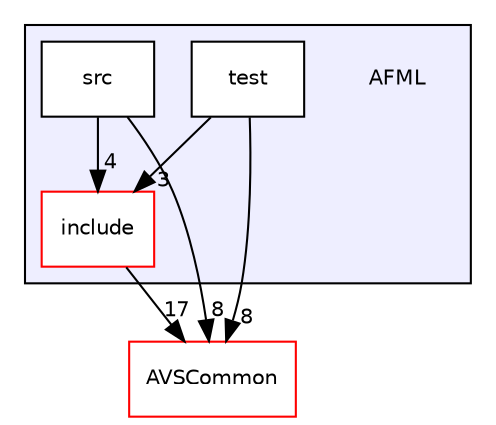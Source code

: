 digraph "/avs-cpp-sdk-tools/cm/autoCM_publicRepo/avs-device-sdk/AFML" {
  compound=true
  node [ fontsize="10", fontname="Helvetica"];
  edge [ labelfontsize="10", labelfontname="Helvetica"];
  subgraph clusterdir_15a1dcf98404372b5aa31671439f6987 {
    graph [ bgcolor="#eeeeff", pencolor="black", label="" URL="dir_15a1dcf98404372b5aa31671439f6987.html"];
    dir_15a1dcf98404372b5aa31671439f6987 [shape=plaintext label="AFML"];
    dir_275bd4c7f9218fea92087aadc583fdf2 [shape=box label="include" color="red" fillcolor="white" style="filled" URL="dir_275bd4c7f9218fea92087aadc583fdf2.html"];
    dir_85fc594f652c9e06792acd9e37a3ea97 [shape=box label="src" color="black" fillcolor="white" style="filled" URL="dir_85fc594f652c9e06792acd9e37a3ea97.html"];
    dir_a5e318463da77a3e30281cd4eea4096c [shape=box label="test" color="black" fillcolor="white" style="filled" URL="dir_a5e318463da77a3e30281cd4eea4096c.html"];
  }
  dir_13e65effb2bde530b17b3d5eefcd0266 [shape=box label="AVSCommon" fillcolor="white" style="filled" color="red" URL="dir_13e65effb2bde530b17b3d5eefcd0266.html"];
  dir_a5e318463da77a3e30281cd4eea4096c->dir_275bd4c7f9218fea92087aadc583fdf2 [headlabel="3", labeldistance=1.5 headhref="dir_000029_000026.html"];
  dir_a5e318463da77a3e30281cd4eea4096c->dir_13e65effb2bde530b17b3d5eefcd0266 [headlabel="8", labeldistance=1.5 headhref="dir_000029_000009.html"];
  dir_85fc594f652c9e06792acd9e37a3ea97->dir_275bd4c7f9218fea92087aadc583fdf2 [headlabel="4", labeldistance=1.5 headhref="dir_000028_000026.html"];
  dir_85fc594f652c9e06792acd9e37a3ea97->dir_13e65effb2bde530b17b3d5eefcd0266 [headlabel="8", labeldistance=1.5 headhref="dir_000028_000009.html"];
  dir_275bd4c7f9218fea92087aadc583fdf2->dir_13e65effb2bde530b17b3d5eefcd0266 [headlabel="17", labeldistance=1.5 headhref="dir_000026_000009.html"];
}
